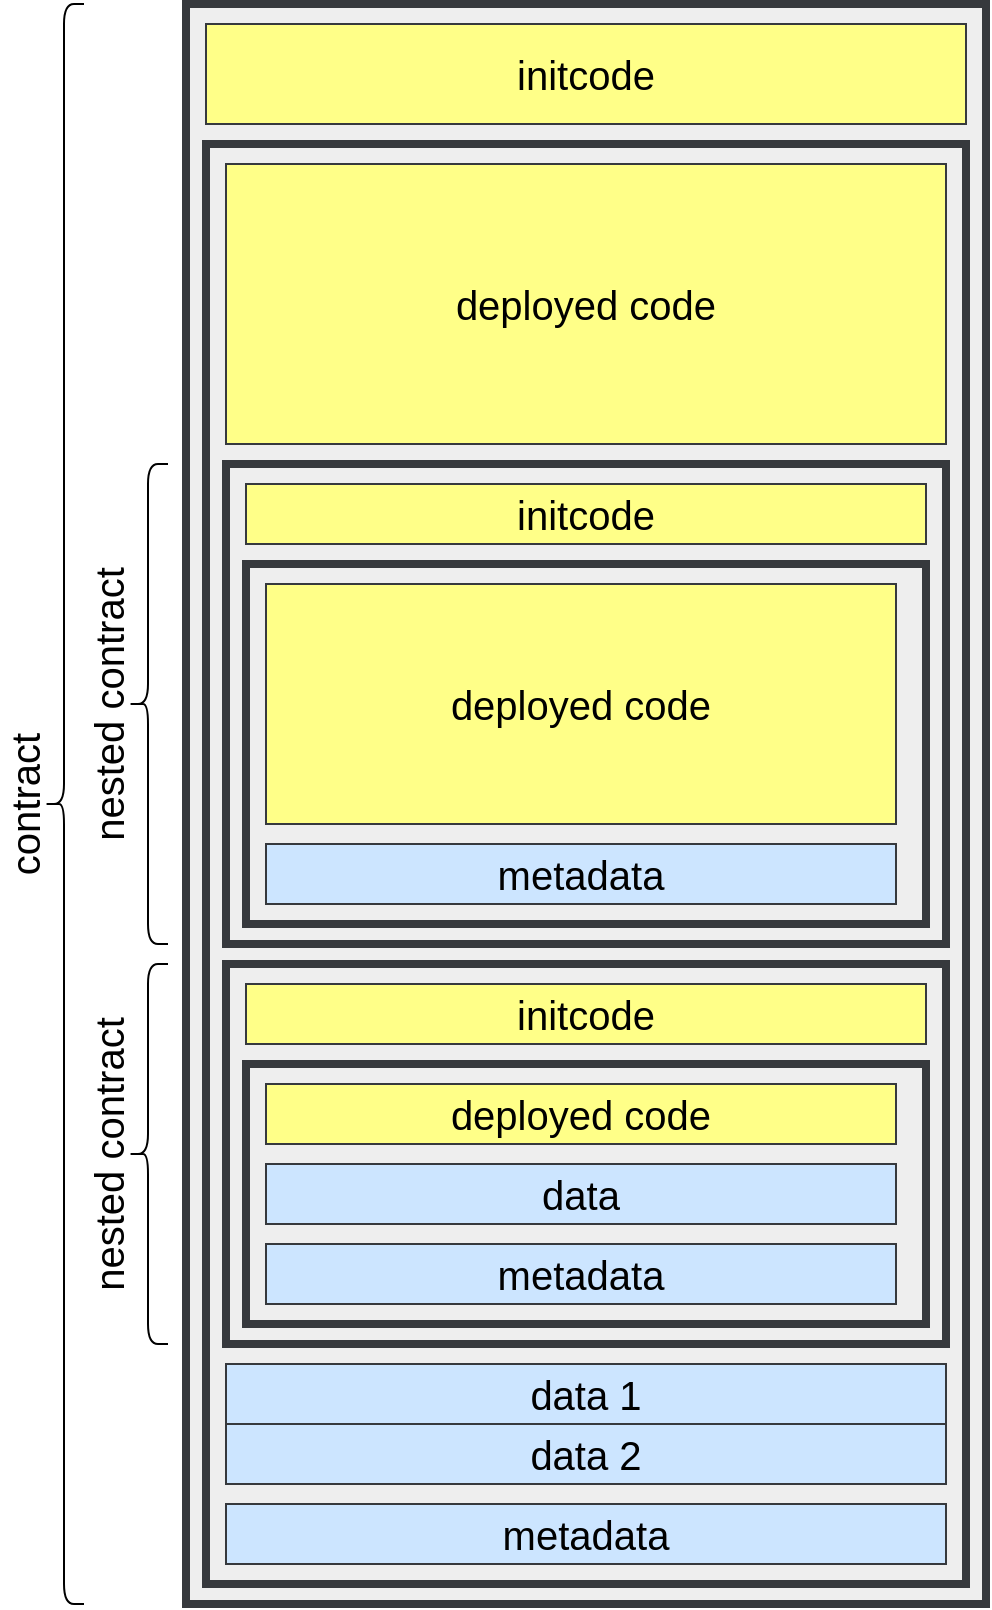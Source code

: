 <mxfile version="23.1.5" type="device">
  <diagram name="Page-1" id="6bd28N-W84MtKS-4sIZP">
    <mxGraphModel dx="1114" dy="1027" grid="1" gridSize="10" guides="1" tooltips="1" connect="1" arrows="1" fold="1" page="1" pageScale="1" pageWidth="850" pageHeight="1100" math="0" shadow="0">
      <root>
        <mxCell id="0" />
        <mxCell id="1" parent="0" />
        <mxCell id="W9A5R0YeyZJgfQht9F6c-1" value="" style="rounded=0;whiteSpace=wrap;html=1;fillColor=#eeeeee;strokeColor=#36393d;strokeWidth=4;fontSize=20;" vertex="1" parent="1">
          <mxGeometry x="425" y="10" width="400" height="800" as="geometry" />
        </mxCell>
        <mxCell id="W9A5R0YeyZJgfQht9F6c-2" value="" style="rounded=0;whiteSpace=wrap;html=1;fillColor=#eeeeee;strokeColor=#36393d;strokeWidth=4;fontSize=20;" vertex="1" parent="1">
          <mxGeometry x="435" y="80" width="380" height="720" as="geometry" />
        </mxCell>
        <mxCell id="W9A5R0YeyZJgfQht9F6c-3" value="metadata" style="rounded=0;whiteSpace=wrap;html=1;fillColor=#cce5ff;strokeColor=#36393d;fontSize=20;" vertex="1" parent="1">
          <mxGeometry x="445" y="760" width="360" height="30" as="geometry" />
        </mxCell>
        <mxCell id="W9A5R0YeyZJgfQht9F6c-4" value="initcode" style="rounded=0;whiteSpace=wrap;html=1;fillColor=#ffff88;strokeColor=#36393d;fontSize=20;" vertex="1" parent="1">
          <mxGeometry x="435" y="20" width="380" height="50" as="geometry" />
        </mxCell>
        <mxCell id="W9A5R0YeyZJgfQht9F6c-5" value="deployed code" style="rounded=0;whiteSpace=wrap;html=1;fillColor=#ffff88;strokeColor=#36393d;fontSize=20;" vertex="1" parent="1">
          <mxGeometry x="445" y="90" width="360" height="140" as="geometry" />
        </mxCell>
        <mxCell id="W9A5R0YeyZJgfQht9F6c-6" value="data 2" style="rounded=0;whiteSpace=wrap;html=1;fillColor=#cce5ff;strokeColor=#36393d;fontSize=20;" vertex="1" parent="1">
          <mxGeometry x="445" y="720" width="360" height="30" as="geometry" />
        </mxCell>
        <mxCell id="W9A5R0YeyZJgfQht9F6c-7" value="data 1" style="rounded=0;whiteSpace=wrap;html=1;fillColor=#cce5ff;strokeColor=#36393d;fontSize=20;" vertex="1" parent="1">
          <mxGeometry x="445" y="690" width="360" height="30" as="geometry" />
        </mxCell>
        <mxCell id="W9A5R0YeyZJgfQht9F6c-9" value="" style="rounded=0;whiteSpace=wrap;html=1;fillColor=#eeeeee;strokeColor=#36393d;strokeWidth=4;fontSize=20;" vertex="1" parent="1">
          <mxGeometry x="445" y="240" width="360" height="240" as="geometry" />
        </mxCell>
        <mxCell id="W9A5R0YeyZJgfQht9F6c-10" value="" style="rounded=0;whiteSpace=wrap;html=1;fillColor=#eeeeee;strokeColor=#36393d;strokeWidth=4;fontSize=20;" vertex="1" parent="1">
          <mxGeometry x="445" y="490" width="360" height="190" as="geometry" />
        </mxCell>
        <mxCell id="W9A5R0YeyZJgfQht9F6c-11" value="" style="rounded=0;whiteSpace=wrap;html=1;fillColor=#eeeeee;strokeColor=#36393d;strokeWidth=4;fontSize=20;" vertex="1" parent="1">
          <mxGeometry x="455" y="540" width="340" height="130" as="geometry" />
        </mxCell>
        <mxCell id="W9A5R0YeyZJgfQht9F6c-12" value="" style="rounded=0;whiteSpace=wrap;html=1;fillColor=#eeeeee;strokeColor=#36393d;strokeWidth=4;fontSize=20;" vertex="1" parent="1">
          <mxGeometry x="455" y="290" width="340" height="180" as="geometry" />
        </mxCell>
        <mxCell id="W9A5R0YeyZJgfQht9F6c-13" value="metadata" style="rounded=0;whiteSpace=wrap;html=1;fillColor=#cce5ff;strokeColor=#36393d;fontSize=20;" vertex="1" parent="1">
          <mxGeometry x="465" y="630" width="315" height="30" as="geometry" />
        </mxCell>
        <mxCell id="W9A5R0YeyZJgfQht9F6c-14" value="metadata" style="rounded=0;whiteSpace=wrap;html=1;fillColor=#cce5ff;strokeColor=#36393d;fontSize=20;" vertex="1" parent="1">
          <mxGeometry x="465" y="430" width="315" height="30" as="geometry" />
        </mxCell>
        <mxCell id="W9A5R0YeyZJgfQht9F6c-15" value="initcode" style="rounded=0;whiteSpace=wrap;html=1;fillColor=#ffff88;strokeColor=#36393d;fontSize=20;" vertex="1" parent="1">
          <mxGeometry x="455" y="250" width="340" height="30" as="geometry" />
        </mxCell>
        <mxCell id="W9A5R0YeyZJgfQht9F6c-16" value="initcode" style="rounded=0;whiteSpace=wrap;html=1;fillColor=#ffff88;strokeColor=#36393d;fontSize=20;" vertex="1" parent="1">
          <mxGeometry x="455" y="500" width="340" height="30" as="geometry" />
        </mxCell>
        <mxCell id="W9A5R0YeyZJgfQht9F6c-17" value="data" style="rounded=0;whiteSpace=wrap;html=1;fillColor=#cce5ff;strokeColor=#36393d;fontSize=20;" vertex="1" parent="1">
          <mxGeometry x="465" y="590" width="315" height="30" as="geometry" />
        </mxCell>
        <mxCell id="W9A5R0YeyZJgfQht9F6c-21" value="deployed code" style="rounded=0;whiteSpace=wrap;html=1;fillColor=#ffff88;strokeColor=#36393d;fontSize=20;" vertex="1" parent="1">
          <mxGeometry x="465" y="300" width="315" height="120" as="geometry" />
        </mxCell>
        <mxCell id="W9A5R0YeyZJgfQht9F6c-22" value="contract" style="shape=curlyBracket;whiteSpace=wrap;html=1;rounded=1;labelPosition=left;verticalLabelPosition=middle;align=center;verticalAlign=middle;horizontal=0;fontSize=20;" vertex="1" parent="1">
          <mxGeometry x="354" y="10" width="20" height="800" as="geometry" />
        </mxCell>
        <mxCell id="W9A5R0YeyZJgfQht9F6c-23" value="deployed code" style="rounded=0;whiteSpace=wrap;html=1;fillColor=#ffff88;strokeColor=#36393d;fontSize=20;" vertex="1" parent="1">
          <mxGeometry x="465" y="550" width="315" height="30" as="geometry" />
        </mxCell>
        <mxCell id="W9A5R0YeyZJgfQht9F6c-24" value="nested contract" style="shape=curlyBracket;whiteSpace=wrap;html=1;rounded=1;labelPosition=left;verticalLabelPosition=middle;align=center;verticalAlign=middle;horizontal=0;fontSize=20;" vertex="1" parent="1">
          <mxGeometry x="396" y="240" width="20" height="240" as="geometry" />
        </mxCell>
        <mxCell id="W9A5R0YeyZJgfQht9F6c-25" value="nested contract" style="shape=curlyBracket;whiteSpace=wrap;html=1;rounded=1;labelPosition=left;verticalLabelPosition=middle;align=center;verticalAlign=middle;horizontal=0;fontSize=20;" vertex="1" parent="1">
          <mxGeometry x="396" y="490" width="20" height="190" as="geometry" />
        </mxCell>
      </root>
    </mxGraphModel>
  </diagram>
</mxfile>
